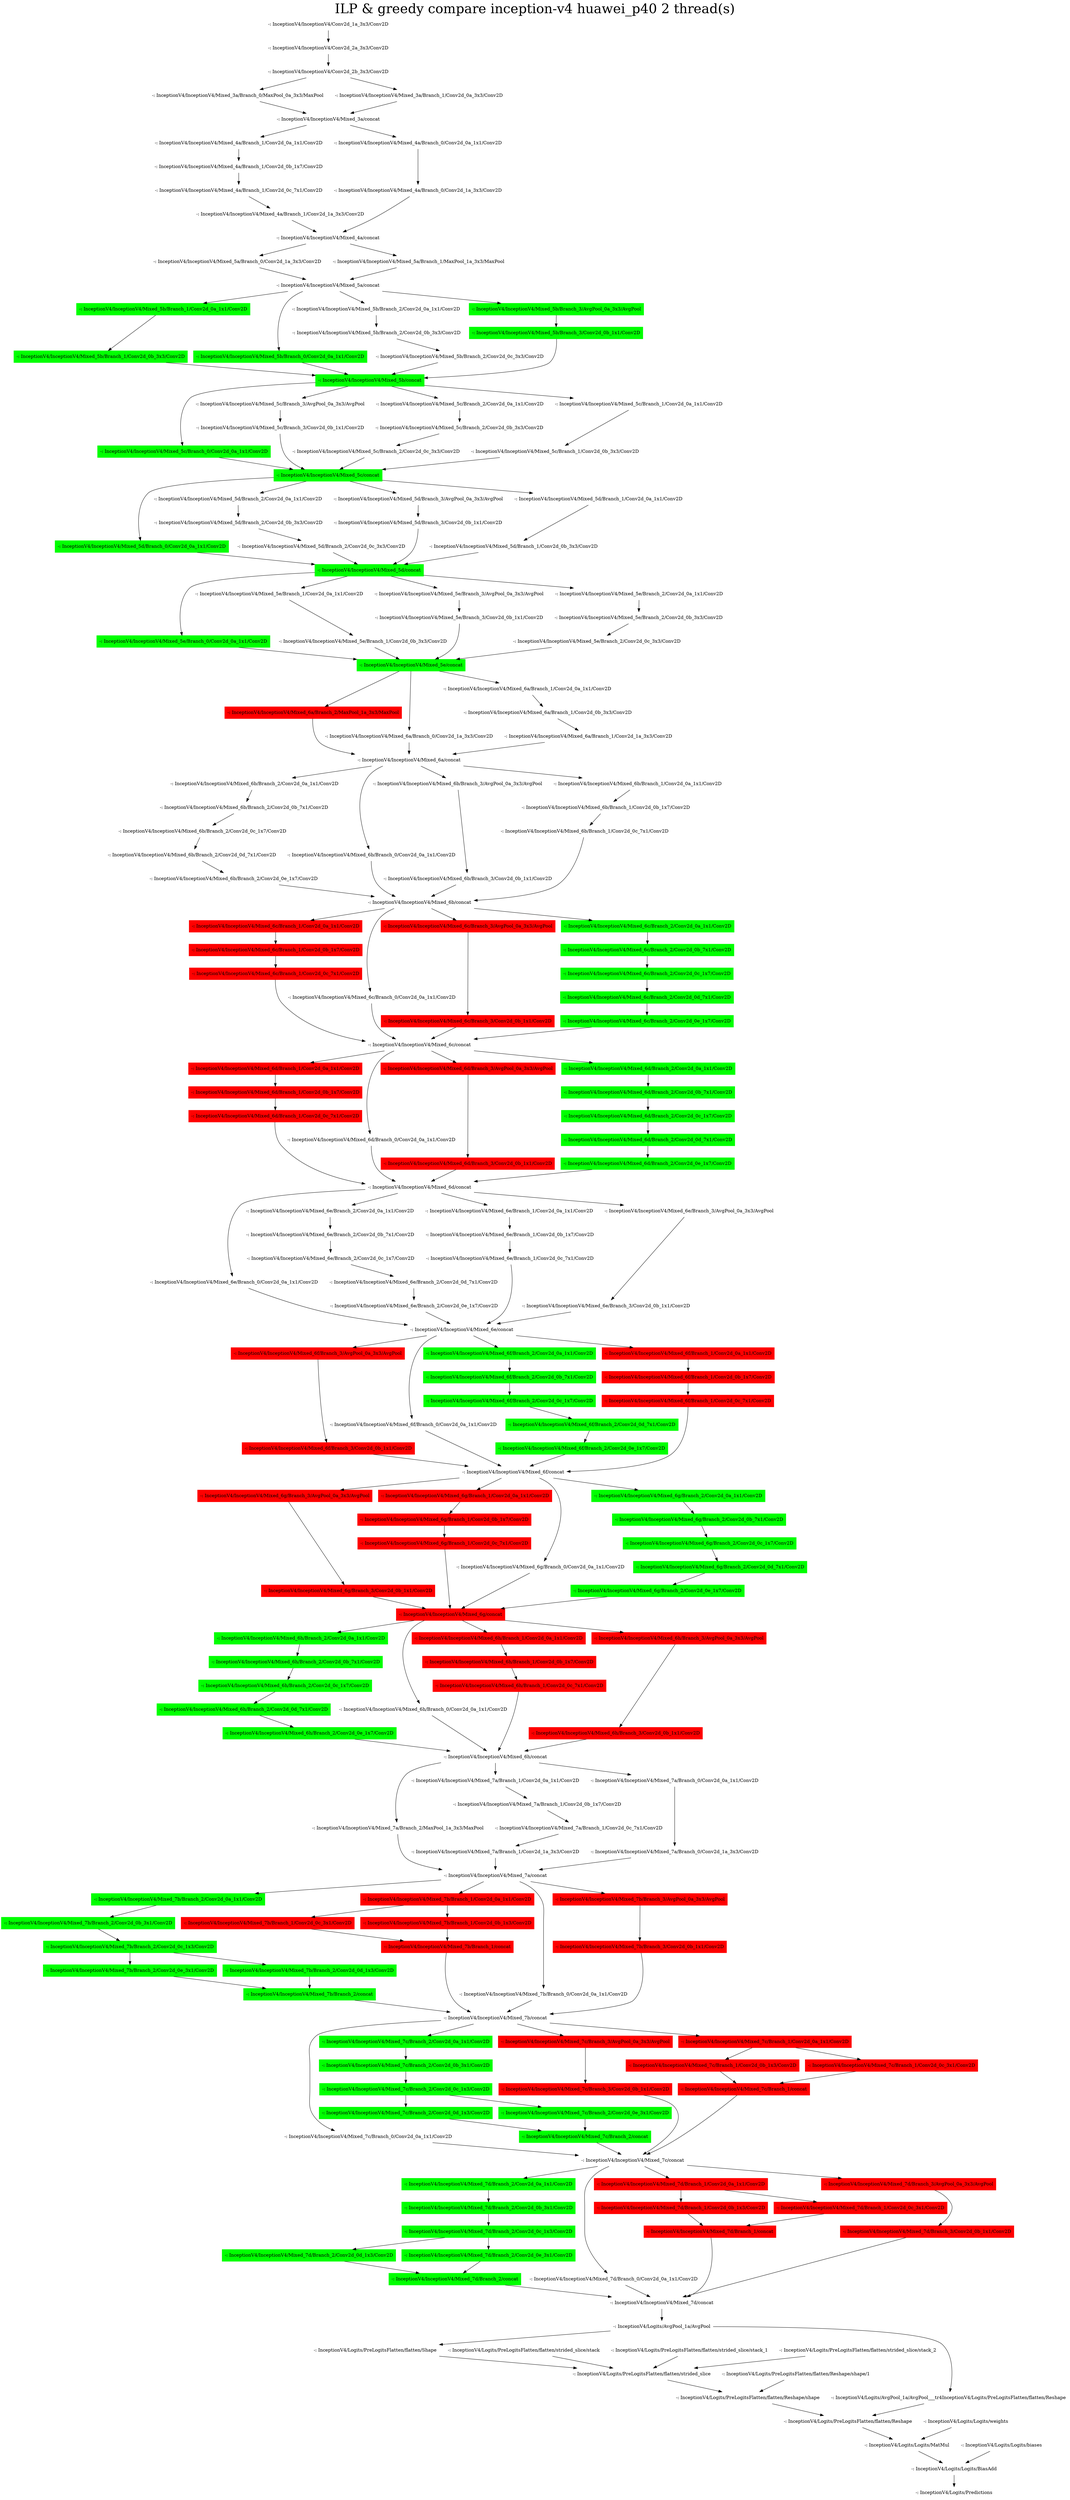 digraph G {
label     = "ILP & greedy compare inception-v4 huawei_p40 2 thread(s)"
    labelloc  =  t // t: Place the graph's title on top.
    fontsize  = 40 // Make title stand out by giving a large font size
    fontcolor = black"-: InceptionV4/InceptionV4/Conv2d_1a_3x3/Conv2D"->"-: InceptionV4/InceptionV4/Conv2d_2a_3x3/Conv2D";
"-: InceptionV4/InceptionV4/Conv2d_1a_3x3/Conv2D" [shape=box,style=filled,color=white];
"-: InceptionV4/InceptionV4/Conv2d_2a_3x3/Conv2D"->"-: InceptionV4/InceptionV4/Conv2d_2b_3x3/Conv2D";
"-: InceptionV4/InceptionV4/Conv2d_2a_3x3/Conv2D" [shape=box,style=filled,color=white];
"-: InceptionV4/InceptionV4/Conv2d_2b_3x3/Conv2D"->"-: InceptionV4/InceptionV4/Mixed_3a/Branch_0/MaxPool_0a_3x3/MaxPool";
"-: InceptionV4/InceptionV4/Conv2d_2b_3x3/Conv2D"->"-: InceptionV4/InceptionV4/Mixed_3a/Branch_1/Conv2d_0a_3x3/Conv2D";
"-: InceptionV4/InceptionV4/Conv2d_2b_3x3/Conv2D" [shape=box,style=filled,color=white];
"-: InceptionV4/InceptionV4/Mixed_3a/Branch_0/MaxPool_0a_3x3/MaxPool"->"-: InceptionV4/InceptionV4/Mixed_3a/concat";
"-: InceptionV4/InceptionV4/Mixed_3a/Branch_0/MaxPool_0a_3x3/MaxPool" [shape=box,style=filled,color=white];
"-: InceptionV4/InceptionV4/Mixed_3a/Branch_1/Conv2d_0a_3x3/Conv2D"->"-: InceptionV4/InceptionV4/Mixed_3a/concat";
"-: InceptionV4/InceptionV4/Mixed_3a/Branch_1/Conv2d_0a_3x3/Conv2D" [shape=box,style=filled,color=white];
"-: InceptionV4/InceptionV4/Mixed_3a/concat"->"-: InceptionV4/InceptionV4/Mixed_4a/Branch_1/Conv2d_0a_1x1/Conv2D";
"-: InceptionV4/InceptionV4/Mixed_3a/concat"->"-: InceptionV4/InceptionV4/Mixed_4a/Branch_0/Conv2d_0a_1x1/Conv2D";
"-: InceptionV4/InceptionV4/Mixed_3a/concat" [shape=box,style=filled,color=white];
"-: InceptionV4/InceptionV4/Mixed_4a/Branch_0/Conv2d_0a_1x1/Conv2D"->"-: InceptionV4/InceptionV4/Mixed_4a/Branch_0/Conv2d_1a_3x3/Conv2D";
"-: InceptionV4/InceptionV4/Mixed_4a/Branch_0/Conv2d_0a_1x1/Conv2D" [shape=box,style=filled,color=white];
"-: InceptionV4/InceptionV4/Mixed_4a/Branch_0/Conv2d_1a_3x3/Conv2D"->"-: InceptionV4/InceptionV4/Mixed_4a/concat";
"-: InceptionV4/InceptionV4/Mixed_4a/Branch_0/Conv2d_1a_3x3/Conv2D" [shape=box,style=filled,color=white];
"-: InceptionV4/InceptionV4/Mixed_4a/Branch_1/Conv2d_0a_1x1/Conv2D"->"-: InceptionV4/InceptionV4/Mixed_4a/Branch_1/Conv2d_0b_1x7/Conv2D";
"-: InceptionV4/InceptionV4/Mixed_4a/Branch_1/Conv2d_0a_1x1/Conv2D" [shape=box,style=filled,color=white];
"-: InceptionV4/InceptionV4/Mixed_4a/Branch_1/Conv2d_0b_1x7/Conv2D"->"-: InceptionV4/InceptionV4/Mixed_4a/Branch_1/Conv2d_0c_7x1/Conv2D";
"-: InceptionV4/InceptionV4/Mixed_4a/Branch_1/Conv2d_0b_1x7/Conv2D" [shape=box,style=filled,color=white];
"-: InceptionV4/InceptionV4/Mixed_4a/Branch_1/Conv2d_0c_7x1/Conv2D"->"-: InceptionV4/InceptionV4/Mixed_4a/Branch_1/Conv2d_1a_3x3/Conv2D";
"-: InceptionV4/InceptionV4/Mixed_4a/Branch_1/Conv2d_0c_7x1/Conv2D" [shape=box,style=filled,color=white];
"-: InceptionV4/InceptionV4/Mixed_4a/Branch_1/Conv2d_1a_3x3/Conv2D"->"-: InceptionV4/InceptionV4/Mixed_4a/concat";
"-: InceptionV4/InceptionV4/Mixed_4a/Branch_1/Conv2d_1a_3x3/Conv2D" [shape=box,style=filled,color=white];
"-: InceptionV4/InceptionV4/Mixed_4a/concat"->"-: InceptionV4/InceptionV4/Mixed_5a/Branch_0/Conv2d_1a_3x3/Conv2D";
"-: InceptionV4/InceptionV4/Mixed_4a/concat"->"-: InceptionV4/InceptionV4/Mixed_5a/Branch_1/MaxPool_1a_3x3/MaxPool";
"-: InceptionV4/InceptionV4/Mixed_4a/concat" [shape=box,style=filled,color=white];
"-: InceptionV4/InceptionV4/Mixed_5a/Branch_0/Conv2d_1a_3x3/Conv2D"->"-: InceptionV4/InceptionV4/Mixed_5a/concat";
"-: InceptionV4/InceptionV4/Mixed_5a/Branch_0/Conv2d_1a_3x3/Conv2D" [shape=box,style=filled,color=white];
"-: InceptionV4/InceptionV4/Mixed_5a/Branch_1/MaxPool_1a_3x3/MaxPool"->"-: InceptionV4/InceptionV4/Mixed_5a/concat";
"-: InceptionV4/InceptionV4/Mixed_5a/Branch_1/MaxPool_1a_3x3/MaxPool" [shape=box,style=filled,color=white];
"-: InceptionV4/InceptionV4/Mixed_5a/concat"->"-: InceptionV4/InceptionV4/Mixed_5b/Branch_1/Conv2d_0a_1x1/Conv2D";
"-: InceptionV4/InceptionV4/Mixed_5a/concat"->"-: InceptionV4/InceptionV4/Mixed_5b/Branch_0/Conv2d_0a_1x1/Conv2D";
"-: InceptionV4/InceptionV4/Mixed_5a/concat"->"-: InceptionV4/InceptionV4/Mixed_5b/Branch_2/Conv2d_0a_1x1/Conv2D";
"-: InceptionV4/InceptionV4/Mixed_5a/concat"->"-: InceptionV4/InceptionV4/Mixed_5b/Branch_3/AvgPool_0a_3x3/AvgPool";
"-: InceptionV4/InceptionV4/Mixed_5a/concat" [shape=box,style=filled,color=white];
"-: InceptionV4/InceptionV4/Mixed_5b/Branch_0/Conv2d_0a_1x1/Conv2D"->"-: InceptionV4/InceptionV4/Mixed_5b/concat";
"-: InceptionV4/InceptionV4/Mixed_5b/Branch_0/Conv2d_0a_1x1/Conv2D" [shape=box,style=filled,color=green];
"-: InceptionV4/InceptionV4/Mixed_5b/Branch_1/Conv2d_0a_1x1/Conv2D"->"-: InceptionV4/InceptionV4/Mixed_5b/Branch_1/Conv2d_0b_3x3/Conv2D";
"-: InceptionV4/InceptionV4/Mixed_5b/Branch_1/Conv2d_0a_1x1/Conv2D" [shape=box,style=filled,color=green];
"-: InceptionV4/InceptionV4/Mixed_5b/Branch_1/Conv2d_0b_3x3/Conv2D"->"-: InceptionV4/InceptionV4/Mixed_5b/concat";
"-: InceptionV4/InceptionV4/Mixed_5b/Branch_1/Conv2d_0b_3x3/Conv2D" [shape=box,style=filled,color=green];
"-: InceptionV4/InceptionV4/Mixed_5b/Branch_2/Conv2d_0a_1x1/Conv2D"->"-: InceptionV4/InceptionV4/Mixed_5b/Branch_2/Conv2d_0b_3x3/Conv2D";
"-: InceptionV4/InceptionV4/Mixed_5b/Branch_2/Conv2d_0a_1x1/Conv2D" [shape=box,style=filled,color=white];
"-: InceptionV4/InceptionV4/Mixed_5b/Branch_2/Conv2d_0b_3x3/Conv2D"->"-: InceptionV4/InceptionV4/Mixed_5b/Branch_2/Conv2d_0c_3x3/Conv2D";
"-: InceptionV4/InceptionV4/Mixed_5b/Branch_2/Conv2d_0b_3x3/Conv2D" [shape=box,style=filled,color=white];
"-: InceptionV4/InceptionV4/Mixed_5b/Branch_2/Conv2d_0c_3x3/Conv2D"->"-: InceptionV4/InceptionV4/Mixed_5b/concat";
"-: InceptionV4/InceptionV4/Mixed_5b/Branch_2/Conv2d_0c_3x3/Conv2D" [shape=box,style=filled,color=white];
"-: InceptionV4/InceptionV4/Mixed_5b/Branch_3/AvgPool_0a_3x3/AvgPool"->"-: InceptionV4/InceptionV4/Mixed_5b/Branch_3/Conv2d_0b_1x1/Conv2D";
"-: InceptionV4/InceptionV4/Mixed_5b/Branch_3/AvgPool_0a_3x3/AvgPool" [shape=box,style=filled,color=green];
"-: InceptionV4/InceptionV4/Mixed_5b/Branch_3/Conv2d_0b_1x1/Conv2D"->"-: InceptionV4/InceptionV4/Mixed_5b/concat";
"-: InceptionV4/InceptionV4/Mixed_5b/Branch_3/Conv2d_0b_1x1/Conv2D" [shape=box,style=filled,color=green];
"-: InceptionV4/InceptionV4/Mixed_5b/concat"->"-: InceptionV4/InceptionV4/Mixed_5c/Branch_0/Conv2d_0a_1x1/Conv2D";
"-: InceptionV4/InceptionV4/Mixed_5b/concat"->"-: InceptionV4/InceptionV4/Mixed_5c/Branch_3/AvgPool_0a_3x3/AvgPool";
"-: InceptionV4/InceptionV4/Mixed_5b/concat"->"-: InceptionV4/InceptionV4/Mixed_5c/Branch_2/Conv2d_0a_1x1/Conv2D";
"-: InceptionV4/InceptionV4/Mixed_5b/concat"->"-: InceptionV4/InceptionV4/Mixed_5c/Branch_1/Conv2d_0a_1x1/Conv2D";
"-: InceptionV4/InceptionV4/Mixed_5b/concat" [shape=box,style=filled,color=green];
"-: InceptionV4/InceptionV4/Mixed_5c/Branch_0/Conv2d_0a_1x1/Conv2D"->"-: InceptionV4/InceptionV4/Mixed_5c/concat";
"-: InceptionV4/InceptionV4/Mixed_5c/Branch_0/Conv2d_0a_1x1/Conv2D" [shape=box,style=filled,color=green];
"-: InceptionV4/InceptionV4/Mixed_5c/Branch_1/Conv2d_0a_1x1/Conv2D"->"-: InceptionV4/InceptionV4/Mixed_5c/Branch_1/Conv2d_0b_3x3/Conv2D";
"-: InceptionV4/InceptionV4/Mixed_5c/Branch_1/Conv2d_0a_1x1/Conv2D" [shape=box,style=filled,color=white];
"-: InceptionV4/InceptionV4/Mixed_5c/Branch_1/Conv2d_0b_3x3/Conv2D"->"-: InceptionV4/InceptionV4/Mixed_5c/concat";
"-: InceptionV4/InceptionV4/Mixed_5c/Branch_1/Conv2d_0b_3x3/Conv2D" [shape=box,style=filled,color=white];
"-: InceptionV4/InceptionV4/Mixed_5c/Branch_2/Conv2d_0a_1x1/Conv2D"->"-: InceptionV4/InceptionV4/Mixed_5c/Branch_2/Conv2d_0b_3x3/Conv2D";
"-: InceptionV4/InceptionV4/Mixed_5c/Branch_2/Conv2d_0a_1x1/Conv2D" [shape=box,style=filled,color=white];
"-: InceptionV4/InceptionV4/Mixed_5c/Branch_2/Conv2d_0b_3x3/Conv2D"->"-: InceptionV4/InceptionV4/Mixed_5c/Branch_2/Conv2d_0c_3x3/Conv2D";
"-: InceptionV4/InceptionV4/Mixed_5c/Branch_2/Conv2d_0b_3x3/Conv2D" [shape=box,style=filled,color=white];
"-: InceptionV4/InceptionV4/Mixed_5c/Branch_2/Conv2d_0c_3x3/Conv2D"->"-: InceptionV4/InceptionV4/Mixed_5c/concat";
"-: InceptionV4/InceptionV4/Mixed_5c/Branch_2/Conv2d_0c_3x3/Conv2D" [shape=box,style=filled,color=white];
"-: InceptionV4/InceptionV4/Mixed_5c/Branch_3/AvgPool_0a_3x3/AvgPool"->"-: InceptionV4/InceptionV4/Mixed_5c/Branch_3/Conv2d_0b_1x1/Conv2D";
"-: InceptionV4/InceptionV4/Mixed_5c/Branch_3/AvgPool_0a_3x3/AvgPool" [shape=box,style=filled,color=white];
"-: InceptionV4/InceptionV4/Mixed_5c/Branch_3/Conv2d_0b_1x1/Conv2D"->"-: InceptionV4/InceptionV4/Mixed_5c/concat";
"-: InceptionV4/InceptionV4/Mixed_5c/Branch_3/Conv2d_0b_1x1/Conv2D" [shape=box,style=filled,color=white];
"-: InceptionV4/InceptionV4/Mixed_5c/concat"->"-: InceptionV4/InceptionV4/Mixed_5d/Branch_0/Conv2d_0a_1x1/Conv2D";
"-: InceptionV4/InceptionV4/Mixed_5c/concat"->"-: InceptionV4/InceptionV4/Mixed_5d/Branch_2/Conv2d_0a_1x1/Conv2D";
"-: InceptionV4/InceptionV4/Mixed_5c/concat"->"-: InceptionV4/InceptionV4/Mixed_5d/Branch_3/AvgPool_0a_3x3/AvgPool";
"-: InceptionV4/InceptionV4/Mixed_5c/concat"->"-: InceptionV4/InceptionV4/Mixed_5d/Branch_1/Conv2d_0a_1x1/Conv2D";
"-: InceptionV4/InceptionV4/Mixed_5c/concat" [shape=box,style=filled,color=green];
"-: InceptionV4/InceptionV4/Mixed_5d/Branch_0/Conv2d_0a_1x1/Conv2D"->"-: InceptionV4/InceptionV4/Mixed_5d/concat";
"-: InceptionV4/InceptionV4/Mixed_5d/Branch_0/Conv2d_0a_1x1/Conv2D" [shape=box,style=filled,color=green];
"-: InceptionV4/InceptionV4/Mixed_5d/Branch_1/Conv2d_0a_1x1/Conv2D"->"-: InceptionV4/InceptionV4/Mixed_5d/Branch_1/Conv2d_0b_3x3/Conv2D";
"-: InceptionV4/InceptionV4/Mixed_5d/Branch_1/Conv2d_0a_1x1/Conv2D" [shape=box,style=filled,color=white];
"-: InceptionV4/InceptionV4/Mixed_5d/Branch_1/Conv2d_0b_3x3/Conv2D"->"-: InceptionV4/InceptionV4/Mixed_5d/concat";
"-: InceptionV4/InceptionV4/Mixed_5d/Branch_1/Conv2d_0b_3x3/Conv2D" [shape=box,style=filled,color=white];
"-: InceptionV4/InceptionV4/Mixed_5d/Branch_2/Conv2d_0a_1x1/Conv2D"->"-: InceptionV4/InceptionV4/Mixed_5d/Branch_2/Conv2d_0b_3x3/Conv2D";
"-: InceptionV4/InceptionV4/Mixed_5d/Branch_2/Conv2d_0a_1x1/Conv2D" [shape=box,style=filled,color=white];
"-: InceptionV4/InceptionV4/Mixed_5d/Branch_2/Conv2d_0b_3x3/Conv2D"->"-: InceptionV4/InceptionV4/Mixed_5d/Branch_2/Conv2d_0c_3x3/Conv2D";
"-: InceptionV4/InceptionV4/Mixed_5d/Branch_2/Conv2d_0b_3x3/Conv2D" [shape=box,style=filled,color=white];
"-: InceptionV4/InceptionV4/Mixed_5d/Branch_2/Conv2d_0c_3x3/Conv2D"->"-: InceptionV4/InceptionV4/Mixed_5d/concat";
"-: InceptionV4/InceptionV4/Mixed_5d/Branch_2/Conv2d_0c_3x3/Conv2D" [shape=box,style=filled,color=white];
"-: InceptionV4/InceptionV4/Mixed_5d/Branch_3/AvgPool_0a_3x3/AvgPool"->"-: InceptionV4/InceptionV4/Mixed_5d/Branch_3/Conv2d_0b_1x1/Conv2D";
"-: InceptionV4/InceptionV4/Mixed_5d/Branch_3/AvgPool_0a_3x3/AvgPool" [shape=box,style=filled,color=white];
"-: InceptionV4/InceptionV4/Mixed_5d/Branch_3/Conv2d_0b_1x1/Conv2D"->"-: InceptionV4/InceptionV4/Mixed_5d/concat";
"-: InceptionV4/InceptionV4/Mixed_5d/Branch_3/Conv2d_0b_1x1/Conv2D" [shape=box,style=filled,color=white];
"-: InceptionV4/InceptionV4/Mixed_5d/concat"->"-: InceptionV4/InceptionV4/Mixed_5e/Branch_0/Conv2d_0a_1x1/Conv2D";
"-: InceptionV4/InceptionV4/Mixed_5d/concat"->"-: InceptionV4/InceptionV4/Mixed_5e/Branch_1/Conv2d_0a_1x1/Conv2D";
"-: InceptionV4/InceptionV4/Mixed_5d/concat"->"-: InceptionV4/InceptionV4/Mixed_5e/Branch_3/AvgPool_0a_3x3/AvgPool";
"-: InceptionV4/InceptionV4/Mixed_5d/concat"->"-: InceptionV4/InceptionV4/Mixed_5e/Branch_2/Conv2d_0a_1x1/Conv2D";
"-: InceptionV4/InceptionV4/Mixed_5d/concat" [shape=box,style=filled,color=green];
"-: InceptionV4/InceptionV4/Mixed_5e/Branch_0/Conv2d_0a_1x1/Conv2D"->"-: InceptionV4/InceptionV4/Mixed_5e/concat";
"-: InceptionV4/InceptionV4/Mixed_5e/Branch_0/Conv2d_0a_1x1/Conv2D" [shape=box,style=filled,color=green];
"-: InceptionV4/InceptionV4/Mixed_5e/Branch_1/Conv2d_0a_1x1/Conv2D"->"-: InceptionV4/InceptionV4/Mixed_5e/Branch_1/Conv2d_0b_3x3/Conv2D";
"-: InceptionV4/InceptionV4/Mixed_5e/Branch_1/Conv2d_0a_1x1/Conv2D" [shape=box,style=filled,color=white];
"-: InceptionV4/InceptionV4/Mixed_5e/Branch_1/Conv2d_0b_3x3/Conv2D"->"-: InceptionV4/InceptionV4/Mixed_5e/concat";
"-: InceptionV4/InceptionV4/Mixed_5e/Branch_1/Conv2d_0b_3x3/Conv2D" [shape=box,style=filled,color=white];
"-: InceptionV4/InceptionV4/Mixed_5e/Branch_2/Conv2d_0a_1x1/Conv2D"->"-: InceptionV4/InceptionV4/Mixed_5e/Branch_2/Conv2d_0b_3x3/Conv2D";
"-: InceptionV4/InceptionV4/Mixed_5e/Branch_2/Conv2d_0a_1x1/Conv2D" [shape=box,style=filled,color=white];
"-: InceptionV4/InceptionV4/Mixed_5e/Branch_2/Conv2d_0b_3x3/Conv2D"->"-: InceptionV4/InceptionV4/Mixed_5e/Branch_2/Conv2d_0c_3x3/Conv2D";
"-: InceptionV4/InceptionV4/Mixed_5e/Branch_2/Conv2d_0b_3x3/Conv2D" [shape=box,style=filled,color=white];
"-: InceptionV4/InceptionV4/Mixed_5e/Branch_2/Conv2d_0c_3x3/Conv2D"->"-: InceptionV4/InceptionV4/Mixed_5e/concat";
"-: InceptionV4/InceptionV4/Mixed_5e/Branch_2/Conv2d_0c_3x3/Conv2D" [shape=box,style=filled,color=white];
"-: InceptionV4/InceptionV4/Mixed_5e/Branch_3/AvgPool_0a_3x3/AvgPool"->"-: InceptionV4/InceptionV4/Mixed_5e/Branch_3/Conv2d_0b_1x1/Conv2D";
"-: InceptionV4/InceptionV4/Mixed_5e/Branch_3/AvgPool_0a_3x3/AvgPool" [shape=box,style=filled,color=white];
"-: InceptionV4/InceptionV4/Mixed_5e/Branch_3/Conv2d_0b_1x1/Conv2D"->"-: InceptionV4/InceptionV4/Mixed_5e/concat";
"-: InceptionV4/InceptionV4/Mixed_5e/Branch_3/Conv2d_0b_1x1/Conv2D" [shape=box,style=filled,color=white];
"-: InceptionV4/InceptionV4/Mixed_5e/concat"->"-: InceptionV4/InceptionV4/Mixed_6a/Branch_2/MaxPool_1a_3x3/MaxPool";
"-: InceptionV4/InceptionV4/Mixed_5e/concat"->"-: InceptionV4/InceptionV4/Mixed_6a/Branch_0/Conv2d_1a_3x3/Conv2D";
"-: InceptionV4/InceptionV4/Mixed_5e/concat"->"-: InceptionV4/InceptionV4/Mixed_6a/Branch_1/Conv2d_0a_1x1/Conv2D";
"-: InceptionV4/InceptionV4/Mixed_5e/concat" [shape=box,style=filled,color=green];
"-: InceptionV4/InceptionV4/Mixed_6a/Branch_0/Conv2d_1a_3x3/Conv2D"->"-: InceptionV4/InceptionV4/Mixed_6a/concat";
"-: InceptionV4/InceptionV4/Mixed_6a/Branch_0/Conv2d_1a_3x3/Conv2D" [shape=box,style=filled,color=white];
"-: InceptionV4/InceptionV4/Mixed_6a/Branch_1/Conv2d_0a_1x1/Conv2D"->"-: InceptionV4/InceptionV4/Mixed_6a/Branch_1/Conv2d_0b_3x3/Conv2D";
"-: InceptionV4/InceptionV4/Mixed_6a/Branch_1/Conv2d_0a_1x1/Conv2D" [shape=box,style=filled,color=white];
"-: InceptionV4/InceptionV4/Mixed_6a/Branch_1/Conv2d_0b_3x3/Conv2D"->"-: InceptionV4/InceptionV4/Mixed_6a/Branch_1/Conv2d_1a_3x3/Conv2D";
"-: InceptionV4/InceptionV4/Mixed_6a/Branch_1/Conv2d_0b_3x3/Conv2D" [shape=box,style=filled,color=white];
"-: InceptionV4/InceptionV4/Mixed_6a/Branch_1/Conv2d_1a_3x3/Conv2D"->"-: InceptionV4/InceptionV4/Mixed_6a/concat";
"-: InceptionV4/InceptionV4/Mixed_6a/Branch_1/Conv2d_1a_3x3/Conv2D" [shape=box,style=filled,color=white];
"-: InceptionV4/InceptionV4/Mixed_6a/Branch_2/MaxPool_1a_3x3/MaxPool"->"-: InceptionV4/InceptionV4/Mixed_6a/concat";
"-: InceptionV4/InceptionV4/Mixed_6a/Branch_2/MaxPool_1a_3x3/MaxPool" [shape=box,style=filled,color=red];
"-: InceptionV4/InceptionV4/Mixed_6a/concat"->"-: InceptionV4/InceptionV4/Mixed_6b/Branch_2/Conv2d_0a_1x1/Conv2D";
"-: InceptionV4/InceptionV4/Mixed_6a/concat"->"-: InceptionV4/InceptionV4/Mixed_6b/Branch_0/Conv2d_0a_1x1/Conv2D";
"-: InceptionV4/InceptionV4/Mixed_6a/concat"->"-: InceptionV4/InceptionV4/Mixed_6b/Branch_3/AvgPool_0a_3x3/AvgPool";
"-: InceptionV4/InceptionV4/Mixed_6a/concat"->"-: InceptionV4/InceptionV4/Mixed_6b/Branch_1/Conv2d_0a_1x1/Conv2D";
"-: InceptionV4/InceptionV4/Mixed_6a/concat" [shape=box,style=filled,color=white];
"-: InceptionV4/InceptionV4/Mixed_6b/Branch_0/Conv2d_0a_1x1/Conv2D"->"-: InceptionV4/InceptionV4/Mixed_6b/concat";
"-: InceptionV4/InceptionV4/Mixed_6b/Branch_0/Conv2d_0a_1x1/Conv2D" [shape=box,style=filled,color=white];
"-: InceptionV4/InceptionV4/Mixed_6b/Branch_1/Conv2d_0a_1x1/Conv2D"->"-: InceptionV4/InceptionV4/Mixed_6b/Branch_1/Conv2d_0b_1x7/Conv2D";
"-: InceptionV4/InceptionV4/Mixed_6b/Branch_1/Conv2d_0a_1x1/Conv2D" [shape=box,style=filled,color=white];
"-: InceptionV4/InceptionV4/Mixed_6b/Branch_1/Conv2d_0b_1x7/Conv2D"->"-: InceptionV4/InceptionV4/Mixed_6b/Branch_1/Conv2d_0c_7x1/Conv2D";
"-: InceptionV4/InceptionV4/Mixed_6b/Branch_1/Conv2d_0b_1x7/Conv2D" [shape=box,style=filled,color=white];
"-: InceptionV4/InceptionV4/Mixed_6b/Branch_1/Conv2d_0c_7x1/Conv2D"->"-: InceptionV4/InceptionV4/Mixed_6b/concat";
"-: InceptionV4/InceptionV4/Mixed_6b/Branch_1/Conv2d_0c_7x1/Conv2D" [shape=box,style=filled,color=white];
"-: InceptionV4/InceptionV4/Mixed_6b/Branch_2/Conv2d_0a_1x1/Conv2D"->"-: InceptionV4/InceptionV4/Mixed_6b/Branch_2/Conv2d_0b_7x1/Conv2D";
"-: InceptionV4/InceptionV4/Mixed_6b/Branch_2/Conv2d_0a_1x1/Conv2D" [shape=box,style=filled,color=white];
"-: InceptionV4/InceptionV4/Mixed_6b/Branch_2/Conv2d_0b_7x1/Conv2D"->"-: InceptionV4/InceptionV4/Mixed_6b/Branch_2/Conv2d_0c_1x7/Conv2D";
"-: InceptionV4/InceptionV4/Mixed_6b/Branch_2/Conv2d_0b_7x1/Conv2D" [shape=box,style=filled,color=white];
"-: InceptionV4/InceptionV4/Mixed_6b/Branch_2/Conv2d_0c_1x7/Conv2D"->"-: InceptionV4/InceptionV4/Mixed_6b/Branch_2/Conv2d_0d_7x1/Conv2D";
"-: InceptionV4/InceptionV4/Mixed_6b/Branch_2/Conv2d_0c_1x7/Conv2D" [shape=box,style=filled,color=white];
"-: InceptionV4/InceptionV4/Mixed_6b/Branch_2/Conv2d_0d_7x1/Conv2D"->"-: InceptionV4/InceptionV4/Mixed_6b/Branch_2/Conv2d_0e_1x7/Conv2D";
"-: InceptionV4/InceptionV4/Mixed_6b/Branch_2/Conv2d_0d_7x1/Conv2D" [shape=box,style=filled,color=white];
"-: InceptionV4/InceptionV4/Mixed_6b/Branch_2/Conv2d_0e_1x7/Conv2D"->"-: InceptionV4/InceptionV4/Mixed_6b/concat";
"-: InceptionV4/InceptionV4/Mixed_6b/Branch_2/Conv2d_0e_1x7/Conv2D" [shape=box,style=filled,color=white];
"-: InceptionV4/InceptionV4/Mixed_6b/Branch_3/AvgPool_0a_3x3/AvgPool"->"-: InceptionV4/InceptionV4/Mixed_6b/Branch_3/Conv2d_0b_1x1/Conv2D";
"-: InceptionV4/InceptionV4/Mixed_6b/Branch_3/AvgPool_0a_3x3/AvgPool" [shape=box,style=filled,color=white];
"-: InceptionV4/InceptionV4/Mixed_6b/Branch_3/Conv2d_0b_1x1/Conv2D"->"-: InceptionV4/InceptionV4/Mixed_6b/concat";
"-: InceptionV4/InceptionV4/Mixed_6b/Branch_3/Conv2d_0b_1x1/Conv2D" [shape=box,style=filled,color=white];
"-: InceptionV4/InceptionV4/Mixed_6b/concat"->"-: InceptionV4/InceptionV4/Mixed_6c/Branch_1/Conv2d_0a_1x1/Conv2D";
"-: InceptionV4/InceptionV4/Mixed_6b/concat"->"-: InceptionV4/InceptionV4/Mixed_6c/Branch_0/Conv2d_0a_1x1/Conv2D";
"-: InceptionV4/InceptionV4/Mixed_6b/concat"->"-: InceptionV4/InceptionV4/Mixed_6c/Branch_3/AvgPool_0a_3x3/AvgPool";
"-: InceptionV4/InceptionV4/Mixed_6b/concat"->"-: InceptionV4/InceptionV4/Mixed_6c/Branch_2/Conv2d_0a_1x1/Conv2D";
"-: InceptionV4/InceptionV4/Mixed_6b/concat" [shape=box,style=filled,color=white];
"-: InceptionV4/InceptionV4/Mixed_6c/Branch_0/Conv2d_0a_1x1/Conv2D"->"-: InceptionV4/InceptionV4/Mixed_6c/concat";
"-: InceptionV4/InceptionV4/Mixed_6c/Branch_0/Conv2d_0a_1x1/Conv2D" [shape=box,style=filled,color=white];
"-: InceptionV4/InceptionV4/Mixed_6c/Branch_1/Conv2d_0a_1x1/Conv2D"->"-: InceptionV4/InceptionV4/Mixed_6c/Branch_1/Conv2d_0b_1x7/Conv2D";
"-: InceptionV4/InceptionV4/Mixed_6c/Branch_1/Conv2d_0a_1x1/Conv2D" [shape=box,style=filled,color=red];
"-: InceptionV4/InceptionV4/Mixed_6c/Branch_1/Conv2d_0b_1x7/Conv2D"->"-: InceptionV4/InceptionV4/Mixed_6c/Branch_1/Conv2d_0c_7x1/Conv2D";
"-: InceptionV4/InceptionV4/Mixed_6c/Branch_1/Conv2d_0b_1x7/Conv2D" [shape=box,style=filled,color=red];
"-: InceptionV4/InceptionV4/Mixed_6c/Branch_1/Conv2d_0c_7x1/Conv2D"->"-: InceptionV4/InceptionV4/Mixed_6c/concat";
"-: InceptionV4/InceptionV4/Mixed_6c/Branch_1/Conv2d_0c_7x1/Conv2D" [shape=box,style=filled,color=red];
"-: InceptionV4/InceptionV4/Mixed_6c/Branch_2/Conv2d_0a_1x1/Conv2D"->"-: InceptionV4/InceptionV4/Mixed_6c/Branch_2/Conv2d_0b_7x1/Conv2D";
"-: InceptionV4/InceptionV4/Mixed_6c/Branch_2/Conv2d_0a_1x1/Conv2D" [shape=box,style=filled,color=green];
"-: InceptionV4/InceptionV4/Mixed_6c/Branch_2/Conv2d_0b_7x1/Conv2D"->"-: InceptionV4/InceptionV4/Mixed_6c/Branch_2/Conv2d_0c_1x7/Conv2D";
"-: InceptionV4/InceptionV4/Mixed_6c/Branch_2/Conv2d_0b_7x1/Conv2D" [shape=box,style=filled,color=green];
"-: InceptionV4/InceptionV4/Mixed_6c/Branch_2/Conv2d_0c_1x7/Conv2D"->"-: InceptionV4/InceptionV4/Mixed_6c/Branch_2/Conv2d_0d_7x1/Conv2D";
"-: InceptionV4/InceptionV4/Mixed_6c/Branch_2/Conv2d_0c_1x7/Conv2D" [shape=box,style=filled,color=green];
"-: InceptionV4/InceptionV4/Mixed_6c/Branch_2/Conv2d_0d_7x1/Conv2D"->"-: InceptionV4/InceptionV4/Mixed_6c/Branch_2/Conv2d_0e_1x7/Conv2D";
"-: InceptionV4/InceptionV4/Mixed_6c/Branch_2/Conv2d_0d_7x1/Conv2D" [shape=box,style=filled,color=green];
"-: InceptionV4/InceptionV4/Mixed_6c/Branch_2/Conv2d_0e_1x7/Conv2D"->"-: InceptionV4/InceptionV4/Mixed_6c/concat";
"-: InceptionV4/InceptionV4/Mixed_6c/Branch_2/Conv2d_0e_1x7/Conv2D" [shape=box,style=filled,color=green];
"-: InceptionV4/InceptionV4/Mixed_6c/Branch_3/AvgPool_0a_3x3/AvgPool"->"-: InceptionV4/InceptionV4/Mixed_6c/Branch_3/Conv2d_0b_1x1/Conv2D";
"-: InceptionV4/InceptionV4/Mixed_6c/Branch_3/AvgPool_0a_3x3/AvgPool" [shape=box,style=filled,color=red];
"-: InceptionV4/InceptionV4/Mixed_6c/Branch_3/Conv2d_0b_1x1/Conv2D"->"-: InceptionV4/InceptionV4/Mixed_6c/concat";
"-: InceptionV4/InceptionV4/Mixed_6c/Branch_3/Conv2d_0b_1x1/Conv2D" [shape=box,style=filled,color=red];
"-: InceptionV4/InceptionV4/Mixed_6c/concat"->"-: InceptionV4/InceptionV4/Mixed_6d/Branch_1/Conv2d_0a_1x1/Conv2D";
"-: InceptionV4/InceptionV4/Mixed_6c/concat"->"-: InceptionV4/InceptionV4/Mixed_6d/Branch_0/Conv2d_0a_1x1/Conv2D";
"-: InceptionV4/InceptionV4/Mixed_6c/concat"->"-: InceptionV4/InceptionV4/Mixed_6d/Branch_3/AvgPool_0a_3x3/AvgPool";
"-: InceptionV4/InceptionV4/Mixed_6c/concat"->"-: InceptionV4/InceptionV4/Mixed_6d/Branch_2/Conv2d_0a_1x1/Conv2D";
"-: InceptionV4/InceptionV4/Mixed_6c/concat" [shape=box,style=filled,color=white];
"-: InceptionV4/InceptionV4/Mixed_6d/Branch_0/Conv2d_0a_1x1/Conv2D"->"-: InceptionV4/InceptionV4/Mixed_6d/concat";
"-: InceptionV4/InceptionV4/Mixed_6d/Branch_0/Conv2d_0a_1x1/Conv2D" [shape=box,style=filled,color=white];
"-: InceptionV4/InceptionV4/Mixed_6d/Branch_1/Conv2d_0a_1x1/Conv2D"->"-: InceptionV4/InceptionV4/Mixed_6d/Branch_1/Conv2d_0b_1x7/Conv2D";
"-: InceptionV4/InceptionV4/Mixed_6d/Branch_1/Conv2d_0a_1x1/Conv2D" [shape=box,style=filled,color=red];
"-: InceptionV4/InceptionV4/Mixed_6d/Branch_1/Conv2d_0b_1x7/Conv2D"->"-: InceptionV4/InceptionV4/Mixed_6d/Branch_1/Conv2d_0c_7x1/Conv2D";
"-: InceptionV4/InceptionV4/Mixed_6d/Branch_1/Conv2d_0b_1x7/Conv2D" [shape=box,style=filled,color=red];
"-: InceptionV4/InceptionV4/Mixed_6d/Branch_1/Conv2d_0c_7x1/Conv2D"->"-: InceptionV4/InceptionV4/Mixed_6d/concat";
"-: InceptionV4/InceptionV4/Mixed_6d/Branch_1/Conv2d_0c_7x1/Conv2D" [shape=box,style=filled,color=red];
"-: InceptionV4/InceptionV4/Mixed_6d/Branch_2/Conv2d_0a_1x1/Conv2D"->"-: InceptionV4/InceptionV4/Mixed_6d/Branch_2/Conv2d_0b_7x1/Conv2D";
"-: InceptionV4/InceptionV4/Mixed_6d/Branch_2/Conv2d_0a_1x1/Conv2D" [shape=box,style=filled,color=green];
"-: InceptionV4/InceptionV4/Mixed_6d/Branch_2/Conv2d_0b_7x1/Conv2D"->"-: InceptionV4/InceptionV4/Mixed_6d/Branch_2/Conv2d_0c_1x7/Conv2D";
"-: InceptionV4/InceptionV4/Mixed_6d/Branch_2/Conv2d_0b_7x1/Conv2D" [shape=box,style=filled,color=green];
"-: InceptionV4/InceptionV4/Mixed_6d/Branch_2/Conv2d_0c_1x7/Conv2D"->"-: InceptionV4/InceptionV4/Mixed_6d/Branch_2/Conv2d_0d_7x1/Conv2D";
"-: InceptionV4/InceptionV4/Mixed_6d/Branch_2/Conv2d_0c_1x7/Conv2D" [shape=box,style=filled,color=green];
"-: InceptionV4/InceptionV4/Mixed_6d/Branch_2/Conv2d_0d_7x1/Conv2D"->"-: InceptionV4/InceptionV4/Mixed_6d/Branch_2/Conv2d_0e_1x7/Conv2D";
"-: InceptionV4/InceptionV4/Mixed_6d/Branch_2/Conv2d_0d_7x1/Conv2D" [shape=box,style=filled,color=green];
"-: InceptionV4/InceptionV4/Mixed_6d/Branch_2/Conv2d_0e_1x7/Conv2D"->"-: InceptionV4/InceptionV4/Mixed_6d/concat";
"-: InceptionV4/InceptionV4/Mixed_6d/Branch_2/Conv2d_0e_1x7/Conv2D" [shape=box,style=filled,color=green];
"-: InceptionV4/InceptionV4/Mixed_6d/Branch_3/AvgPool_0a_3x3/AvgPool"->"-: InceptionV4/InceptionV4/Mixed_6d/Branch_3/Conv2d_0b_1x1/Conv2D";
"-: InceptionV4/InceptionV4/Mixed_6d/Branch_3/AvgPool_0a_3x3/AvgPool" [shape=box,style=filled,color=red];
"-: InceptionV4/InceptionV4/Mixed_6d/Branch_3/Conv2d_0b_1x1/Conv2D"->"-: InceptionV4/InceptionV4/Mixed_6d/concat";
"-: InceptionV4/InceptionV4/Mixed_6d/Branch_3/Conv2d_0b_1x1/Conv2D" [shape=box,style=filled,color=red];
"-: InceptionV4/InceptionV4/Mixed_6d/concat"->"-: InceptionV4/InceptionV4/Mixed_6e/Branch_0/Conv2d_0a_1x1/Conv2D";
"-: InceptionV4/InceptionV4/Mixed_6d/concat"->"-: InceptionV4/InceptionV4/Mixed_6e/Branch_2/Conv2d_0a_1x1/Conv2D";
"-: InceptionV4/InceptionV4/Mixed_6d/concat"->"-: InceptionV4/InceptionV4/Mixed_6e/Branch_1/Conv2d_0a_1x1/Conv2D";
"-: InceptionV4/InceptionV4/Mixed_6d/concat"->"-: InceptionV4/InceptionV4/Mixed_6e/Branch_3/AvgPool_0a_3x3/AvgPool";
"-: InceptionV4/InceptionV4/Mixed_6d/concat" [shape=box,style=filled,color=white];
"-: InceptionV4/InceptionV4/Mixed_6e/Branch_0/Conv2d_0a_1x1/Conv2D"->"-: InceptionV4/InceptionV4/Mixed_6e/concat";
"-: InceptionV4/InceptionV4/Mixed_6e/Branch_0/Conv2d_0a_1x1/Conv2D" [shape=box,style=filled,color=white];
"-: InceptionV4/InceptionV4/Mixed_6e/Branch_1/Conv2d_0a_1x1/Conv2D"->"-: InceptionV4/InceptionV4/Mixed_6e/Branch_1/Conv2d_0b_1x7/Conv2D";
"-: InceptionV4/InceptionV4/Mixed_6e/Branch_1/Conv2d_0a_1x1/Conv2D" [shape=box,style=filled,color=white];
"-: InceptionV4/InceptionV4/Mixed_6e/Branch_1/Conv2d_0b_1x7/Conv2D"->"-: InceptionV4/InceptionV4/Mixed_6e/Branch_1/Conv2d_0c_7x1/Conv2D";
"-: InceptionV4/InceptionV4/Mixed_6e/Branch_1/Conv2d_0b_1x7/Conv2D" [shape=box,style=filled,color=white];
"-: InceptionV4/InceptionV4/Mixed_6e/Branch_1/Conv2d_0c_7x1/Conv2D"->"-: InceptionV4/InceptionV4/Mixed_6e/concat";
"-: InceptionV4/InceptionV4/Mixed_6e/Branch_1/Conv2d_0c_7x1/Conv2D" [shape=box,style=filled,color=white];
"-: InceptionV4/InceptionV4/Mixed_6e/Branch_2/Conv2d_0a_1x1/Conv2D"->"-: InceptionV4/InceptionV4/Mixed_6e/Branch_2/Conv2d_0b_7x1/Conv2D";
"-: InceptionV4/InceptionV4/Mixed_6e/Branch_2/Conv2d_0a_1x1/Conv2D" [shape=box,style=filled,color=white];
"-: InceptionV4/InceptionV4/Mixed_6e/Branch_2/Conv2d_0b_7x1/Conv2D"->"-: InceptionV4/InceptionV4/Mixed_6e/Branch_2/Conv2d_0c_1x7/Conv2D";
"-: InceptionV4/InceptionV4/Mixed_6e/Branch_2/Conv2d_0b_7x1/Conv2D" [shape=box,style=filled,color=white];
"-: InceptionV4/InceptionV4/Mixed_6e/Branch_2/Conv2d_0c_1x7/Conv2D"->"-: InceptionV4/InceptionV4/Mixed_6e/Branch_2/Conv2d_0d_7x1/Conv2D";
"-: InceptionV4/InceptionV4/Mixed_6e/Branch_2/Conv2d_0c_1x7/Conv2D" [shape=box,style=filled,color=white];
"-: InceptionV4/InceptionV4/Mixed_6e/Branch_2/Conv2d_0d_7x1/Conv2D"->"-: InceptionV4/InceptionV4/Mixed_6e/Branch_2/Conv2d_0e_1x7/Conv2D";
"-: InceptionV4/InceptionV4/Mixed_6e/Branch_2/Conv2d_0d_7x1/Conv2D" [shape=box,style=filled,color=white];
"-: InceptionV4/InceptionV4/Mixed_6e/Branch_2/Conv2d_0e_1x7/Conv2D"->"-: InceptionV4/InceptionV4/Mixed_6e/concat";
"-: InceptionV4/InceptionV4/Mixed_6e/Branch_2/Conv2d_0e_1x7/Conv2D" [shape=box,style=filled,color=white];
"-: InceptionV4/InceptionV4/Mixed_6e/Branch_3/AvgPool_0a_3x3/AvgPool"->"-: InceptionV4/InceptionV4/Mixed_6e/Branch_3/Conv2d_0b_1x1/Conv2D";
"-: InceptionV4/InceptionV4/Mixed_6e/Branch_3/AvgPool_0a_3x3/AvgPool" [shape=box,style=filled,color=white];
"-: InceptionV4/InceptionV4/Mixed_6e/Branch_3/Conv2d_0b_1x1/Conv2D"->"-: InceptionV4/InceptionV4/Mixed_6e/concat";
"-: InceptionV4/InceptionV4/Mixed_6e/Branch_3/Conv2d_0b_1x1/Conv2D" [shape=box,style=filled,color=white];
"-: InceptionV4/InceptionV4/Mixed_6e/concat"->"-: InceptionV4/InceptionV4/Mixed_6f/Branch_3/AvgPool_0a_3x3/AvgPool";
"-: InceptionV4/InceptionV4/Mixed_6e/concat"->"-: InceptionV4/InceptionV4/Mixed_6f/Branch_0/Conv2d_0a_1x1/Conv2D";
"-: InceptionV4/InceptionV4/Mixed_6e/concat"->"-: InceptionV4/InceptionV4/Mixed_6f/Branch_2/Conv2d_0a_1x1/Conv2D";
"-: InceptionV4/InceptionV4/Mixed_6e/concat"->"-: InceptionV4/InceptionV4/Mixed_6f/Branch_1/Conv2d_0a_1x1/Conv2D";
"-: InceptionV4/InceptionV4/Mixed_6e/concat" [shape=box,style=filled,color=white];
"-: InceptionV4/InceptionV4/Mixed_6f/Branch_0/Conv2d_0a_1x1/Conv2D"->"-: InceptionV4/InceptionV4/Mixed_6f/concat";
"-: InceptionV4/InceptionV4/Mixed_6f/Branch_0/Conv2d_0a_1x1/Conv2D" [shape=box,style=filled,color=white];
"-: InceptionV4/InceptionV4/Mixed_6f/Branch_1/Conv2d_0a_1x1/Conv2D"->"-: InceptionV4/InceptionV4/Mixed_6f/Branch_1/Conv2d_0b_1x7/Conv2D";
"-: InceptionV4/InceptionV4/Mixed_6f/Branch_1/Conv2d_0a_1x1/Conv2D" [shape=box,style=filled,color=red];
"-: InceptionV4/InceptionV4/Mixed_6f/Branch_1/Conv2d_0b_1x7/Conv2D"->"-: InceptionV4/InceptionV4/Mixed_6f/Branch_1/Conv2d_0c_7x1/Conv2D";
"-: InceptionV4/InceptionV4/Mixed_6f/Branch_1/Conv2d_0b_1x7/Conv2D" [shape=box,style=filled,color=red];
"-: InceptionV4/InceptionV4/Mixed_6f/Branch_1/Conv2d_0c_7x1/Conv2D"->"-: InceptionV4/InceptionV4/Mixed_6f/concat";
"-: InceptionV4/InceptionV4/Mixed_6f/Branch_1/Conv2d_0c_7x1/Conv2D" [shape=box,style=filled,color=red];
"-: InceptionV4/InceptionV4/Mixed_6f/Branch_2/Conv2d_0a_1x1/Conv2D"->"-: InceptionV4/InceptionV4/Mixed_6f/Branch_2/Conv2d_0b_7x1/Conv2D";
"-: InceptionV4/InceptionV4/Mixed_6f/Branch_2/Conv2d_0a_1x1/Conv2D" [shape=box,style=filled,color=green];
"-: InceptionV4/InceptionV4/Mixed_6f/Branch_2/Conv2d_0b_7x1/Conv2D"->"-: InceptionV4/InceptionV4/Mixed_6f/Branch_2/Conv2d_0c_1x7/Conv2D";
"-: InceptionV4/InceptionV4/Mixed_6f/Branch_2/Conv2d_0b_7x1/Conv2D" [shape=box,style=filled,color=green];
"-: InceptionV4/InceptionV4/Mixed_6f/Branch_2/Conv2d_0c_1x7/Conv2D"->"-: InceptionV4/InceptionV4/Mixed_6f/Branch_2/Conv2d_0d_7x1/Conv2D";
"-: InceptionV4/InceptionV4/Mixed_6f/Branch_2/Conv2d_0c_1x7/Conv2D" [shape=box,style=filled,color=green];
"-: InceptionV4/InceptionV4/Mixed_6f/Branch_2/Conv2d_0d_7x1/Conv2D"->"-: InceptionV4/InceptionV4/Mixed_6f/Branch_2/Conv2d_0e_1x7/Conv2D";
"-: InceptionV4/InceptionV4/Mixed_6f/Branch_2/Conv2d_0d_7x1/Conv2D" [shape=box,style=filled,color=green];
"-: InceptionV4/InceptionV4/Mixed_6f/Branch_2/Conv2d_0e_1x7/Conv2D"->"-: InceptionV4/InceptionV4/Mixed_6f/concat";
"-: InceptionV4/InceptionV4/Mixed_6f/Branch_2/Conv2d_0e_1x7/Conv2D" [shape=box,style=filled,color=green];
"-: InceptionV4/InceptionV4/Mixed_6f/Branch_3/AvgPool_0a_3x3/AvgPool"->"-: InceptionV4/InceptionV4/Mixed_6f/Branch_3/Conv2d_0b_1x1/Conv2D";
"-: InceptionV4/InceptionV4/Mixed_6f/Branch_3/AvgPool_0a_3x3/AvgPool" [shape=box,style=filled,color=red];
"-: InceptionV4/InceptionV4/Mixed_6f/Branch_3/Conv2d_0b_1x1/Conv2D"->"-: InceptionV4/InceptionV4/Mixed_6f/concat";
"-: InceptionV4/InceptionV4/Mixed_6f/Branch_3/Conv2d_0b_1x1/Conv2D" [shape=box,style=filled,color=red];
"-: InceptionV4/InceptionV4/Mixed_6f/concat"->"-: InceptionV4/InceptionV4/Mixed_6g/Branch_3/AvgPool_0a_3x3/AvgPool";
"-: InceptionV4/InceptionV4/Mixed_6f/concat"->"-: InceptionV4/InceptionV4/Mixed_6g/Branch_1/Conv2d_0a_1x1/Conv2D";
"-: InceptionV4/InceptionV4/Mixed_6f/concat"->"-: InceptionV4/InceptionV4/Mixed_6g/Branch_0/Conv2d_0a_1x1/Conv2D";
"-: InceptionV4/InceptionV4/Mixed_6f/concat"->"-: InceptionV4/InceptionV4/Mixed_6g/Branch_2/Conv2d_0a_1x1/Conv2D";
"-: InceptionV4/InceptionV4/Mixed_6f/concat" [shape=box,style=filled,color=white];
"-: InceptionV4/InceptionV4/Mixed_6g/Branch_0/Conv2d_0a_1x1/Conv2D"->"-: InceptionV4/InceptionV4/Mixed_6g/concat";
"-: InceptionV4/InceptionV4/Mixed_6g/Branch_0/Conv2d_0a_1x1/Conv2D" [shape=box,style=filled,color=white];
"-: InceptionV4/InceptionV4/Mixed_6g/Branch_1/Conv2d_0a_1x1/Conv2D"->"-: InceptionV4/InceptionV4/Mixed_6g/Branch_1/Conv2d_0b_1x7/Conv2D";
"-: InceptionV4/InceptionV4/Mixed_6g/Branch_1/Conv2d_0a_1x1/Conv2D" [shape=box,style=filled,color=red];
"-: InceptionV4/InceptionV4/Mixed_6g/Branch_1/Conv2d_0b_1x7/Conv2D"->"-: InceptionV4/InceptionV4/Mixed_6g/Branch_1/Conv2d_0c_7x1/Conv2D";
"-: InceptionV4/InceptionV4/Mixed_6g/Branch_1/Conv2d_0b_1x7/Conv2D" [shape=box,style=filled,color=red];
"-: InceptionV4/InceptionV4/Mixed_6g/Branch_1/Conv2d_0c_7x1/Conv2D"->"-: InceptionV4/InceptionV4/Mixed_6g/concat";
"-: InceptionV4/InceptionV4/Mixed_6g/Branch_1/Conv2d_0c_7x1/Conv2D" [shape=box,style=filled,color=red];
"-: InceptionV4/InceptionV4/Mixed_6g/Branch_2/Conv2d_0a_1x1/Conv2D"->"-: InceptionV4/InceptionV4/Mixed_6g/Branch_2/Conv2d_0b_7x1/Conv2D";
"-: InceptionV4/InceptionV4/Mixed_6g/Branch_2/Conv2d_0a_1x1/Conv2D" [shape=box,style=filled,color=green];
"-: InceptionV4/InceptionV4/Mixed_6g/Branch_2/Conv2d_0b_7x1/Conv2D"->"-: InceptionV4/InceptionV4/Mixed_6g/Branch_2/Conv2d_0c_1x7/Conv2D";
"-: InceptionV4/InceptionV4/Mixed_6g/Branch_2/Conv2d_0b_7x1/Conv2D" [shape=box,style=filled,color=green];
"-: InceptionV4/InceptionV4/Mixed_6g/Branch_2/Conv2d_0c_1x7/Conv2D"->"-: InceptionV4/InceptionV4/Mixed_6g/Branch_2/Conv2d_0d_7x1/Conv2D";
"-: InceptionV4/InceptionV4/Mixed_6g/Branch_2/Conv2d_0c_1x7/Conv2D" [shape=box,style=filled,color=green];
"-: InceptionV4/InceptionV4/Mixed_6g/Branch_2/Conv2d_0d_7x1/Conv2D"->"-: InceptionV4/InceptionV4/Mixed_6g/Branch_2/Conv2d_0e_1x7/Conv2D";
"-: InceptionV4/InceptionV4/Mixed_6g/Branch_2/Conv2d_0d_7x1/Conv2D" [shape=box,style=filled,color=green];
"-: InceptionV4/InceptionV4/Mixed_6g/Branch_2/Conv2d_0e_1x7/Conv2D"->"-: InceptionV4/InceptionV4/Mixed_6g/concat";
"-: InceptionV4/InceptionV4/Mixed_6g/Branch_2/Conv2d_0e_1x7/Conv2D" [shape=box,style=filled,color=green];
"-: InceptionV4/InceptionV4/Mixed_6g/Branch_3/AvgPool_0a_3x3/AvgPool"->"-: InceptionV4/InceptionV4/Mixed_6g/Branch_3/Conv2d_0b_1x1/Conv2D";
"-: InceptionV4/InceptionV4/Mixed_6g/Branch_3/AvgPool_0a_3x3/AvgPool" [shape=box,style=filled,color=red];
"-: InceptionV4/InceptionV4/Mixed_6g/Branch_3/Conv2d_0b_1x1/Conv2D"->"-: InceptionV4/InceptionV4/Mixed_6g/concat";
"-: InceptionV4/InceptionV4/Mixed_6g/Branch_3/Conv2d_0b_1x1/Conv2D" [shape=box,style=filled,color=red];
"-: InceptionV4/InceptionV4/Mixed_6g/concat"->"-: InceptionV4/InceptionV4/Mixed_6h/Branch_2/Conv2d_0a_1x1/Conv2D";
"-: InceptionV4/InceptionV4/Mixed_6g/concat"->"-: InceptionV4/InceptionV4/Mixed_6h/Branch_0/Conv2d_0a_1x1/Conv2D";
"-: InceptionV4/InceptionV4/Mixed_6g/concat"->"-: InceptionV4/InceptionV4/Mixed_6h/Branch_1/Conv2d_0a_1x1/Conv2D";
"-: InceptionV4/InceptionV4/Mixed_6g/concat"->"-: InceptionV4/InceptionV4/Mixed_6h/Branch_3/AvgPool_0a_3x3/AvgPool";
"-: InceptionV4/InceptionV4/Mixed_6g/concat" [shape=box,style=filled,color=red];
"-: InceptionV4/InceptionV4/Mixed_6h/Branch_0/Conv2d_0a_1x1/Conv2D"->"-: InceptionV4/InceptionV4/Mixed_6h/concat";
"-: InceptionV4/InceptionV4/Mixed_6h/Branch_0/Conv2d_0a_1x1/Conv2D" [shape=box,style=filled,color=white];
"-: InceptionV4/InceptionV4/Mixed_6h/Branch_1/Conv2d_0a_1x1/Conv2D"->"-: InceptionV4/InceptionV4/Mixed_6h/Branch_1/Conv2d_0b_1x7/Conv2D";
"-: InceptionV4/InceptionV4/Mixed_6h/Branch_1/Conv2d_0a_1x1/Conv2D" [shape=box,style=filled,color=red];
"-: InceptionV4/InceptionV4/Mixed_6h/Branch_1/Conv2d_0b_1x7/Conv2D"->"-: InceptionV4/InceptionV4/Mixed_6h/Branch_1/Conv2d_0c_7x1/Conv2D";
"-: InceptionV4/InceptionV4/Mixed_6h/Branch_1/Conv2d_0b_1x7/Conv2D" [shape=box,style=filled,color=red];
"-: InceptionV4/InceptionV4/Mixed_6h/Branch_1/Conv2d_0c_7x1/Conv2D"->"-: InceptionV4/InceptionV4/Mixed_6h/concat";
"-: InceptionV4/InceptionV4/Mixed_6h/Branch_1/Conv2d_0c_7x1/Conv2D" [shape=box,style=filled,color=red];
"-: InceptionV4/InceptionV4/Mixed_6h/Branch_2/Conv2d_0a_1x1/Conv2D"->"-: InceptionV4/InceptionV4/Mixed_6h/Branch_2/Conv2d_0b_7x1/Conv2D";
"-: InceptionV4/InceptionV4/Mixed_6h/Branch_2/Conv2d_0a_1x1/Conv2D" [shape=box,style=filled,color=green];
"-: InceptionV4/InceptionV4/Mixed_6h/Branch_2/Conv2d_0b_7x1/Conv2D"->"-: InceptionV4/InceptionV4/Mixed_6h/Branch_2/Conv2d_0c_1x7/Conv2D";
"-: InceptionV4/InceptionV4/Mixed_6h/Branch_2/Conv2d_0b_7x1/Conv2D" [shape=box,style=filled,color=green];
"-: InceptionV4/InceptionV4/Mixed_6h/Branch_2/Conv2d_0c_1x7/Conv2D"->"-: InceptionV4/InceptionV4/Mixed_6h/Branch_2/Conv2d_0d_7x1/Conv2D";
"-: InceptionV4/InceptionV4/Mixed_6h/Branch_2/Conv2d_0c_1x7/Conv2D" [shape=box,style=filled,color=green];
"-: InceptionV4/InceptionV4/Mixed_6h/Branch_2/Conv2d_0d_7x1/Conv2D"->"-: InceptionV4/InceptionV4/Mixed_6h/Branch_2/Conv2d_0e_1x7/Conv2D";
"-: InceptionV4/InceptionV4/Mixed_6h/Branch_2/Conv2d_0d_7x1/Conv2D" [shape=box,style=filled,color=green];
"-: InceptionV4/InceptionV4/Mixed_6h/Branch_2/Conv2d_0e_1x7/Conv2D"->"-: InceptionV4/InceptionV4/Mixed_6h/concat";
"-: InceptionV4/InceptionV4/Mixed_6h/Branch_2/Conv2d_0e_1x7/Conv2D" [shape=box,style=filled,color=green];
"-: InceptionV4/InceptionV4/Mixed_6h/Branch_3/AvgPool_0a_3x3/AvgPool"->"-: InceptionV4/InceptionV4/Mixed_6h/Branch_3/Conv2d_0b_1x1/Conv2D";
"-: InceptionV4/InceptionV4/Mixed_6h/Branch_3/AvgPool_0a_3x3/AvgPool" [shape=box,style=filled,color=red];
"-: InceptionV4/InceptionV4/Mixed_6h/Branch_3/Conv2d_0b_1x1/Conv2D"->"-: InceptionV4/InceptionV4/Mixed_6h/concat";
"-: InceptionV4/InceptionV4/Mixed_6h/Branch_3/Conv2d_0b_1x1/Conv2D" [shape=box,style=filled,color=red];
"-: InceptionV4/InceptionV4/Mixed_6h/concat"->"-: InceptionV4/InceptionV4/Mixed_7a/Branch_2/MaxPool_1a_3x3/MaxPool";
"-: InceptionV4/InceptionV4/Mixed_6h/concat"->"-: InceptionV4/InceptionV4/Mixed_7a/Branch_1/Conv2d_0a_1x1/Conv2D";
"-: InceptionV4/InceptionV4/Mixed_6h/concat"->"-: InceptionV4/InceptionV4/Mixed_7a/Branch_0/Conv2d_0a_1x1/Conv2D";
"-: InceptionV4/InceptionV4/Mixed_6h/concat" [shape=box,style=filled,color=white];
"-: InceptionV4/InceptionV4/Mixed_7a/Branch_0/Conv2d_0a_1x1/Conv2D"->"-: InceptionV4/InceptionV4/Mixed_7a/Branch_0/Conv2d_1a_3x3/Conv2D";
"-: InceptionV4/InceptionV4/Mixed_7a/Branch_0/Conv2d_0a_1x1/Conv2D" [shape=box,style=filled,color=white];
"-: InceptionV4/InceptionV4/Mixed_7a/Branch_0/Conv2d_1a_3x3/Conv2D"->"-: InceptionV4/InceptionV4/Mixed_7a/concat";
"-: InceptionV4/InceptionV4/Mixed_7a/Branch_0/Conv2d_1a_3x3/Conv2D" [shape=box,style=filled,color=white];
"-: InceptionV4/InceptionV4/Mixed_7a/Branch_1/Conv2d_0a_1x1/Conv2D"->"-: InceptionV4/InceptionV4/Mixed_7a/Branch_1/Conv2d_0b_1x7/Conv2D";
"-: InceptionV4/InceptionV4/Mixed_7a/Branch_1/Conv2d_0a_1x1/Conv2D" [shape=box,style=filled,color=white];
"-: InceptionV4/InceptionV4/Mixed_7a/Branch_1/Conv2d_0b_1x7/Conv2D"->"-: InceptionV4/InceptionV4/Mixed_7a/Branch_1/Conv2d_0c_7x1/Conv2D";
"-: InceptionV4/InceptionV4/Mixed_7a/Branch_1/Conv2d_0b_1x7/Conv2D" [shape=box,style=filled,color=white];
"-: InceptionV4/InceptionV4/Mixed_7a/Branch_1/Conv2d_0c_7x1/Conv2D"->"-: InceptionV4/InceptionV4/Mixed_7a/Branch_1/Conv2d_1a_3x3/Conv2D";
"-: InceptionV4/InceptionV4/Mixed_7a/Branch_1/Conv2d_0c_7x1/Conv2D" [shape=box,style=filled,color=white];
"-: InceptionV4/InceptionV4/Mixed_7a/Branch_1/Conv2d_1a_3x3/Conv2D"->"-: InceptionV4/InceptionV4/Mixed_7a/concat";
"-: InceptionV4/InceptionV4/Mixed_7a/Branch_1/Conv2d_1a_3x3/Conv2D" [shape=box,style=filled,color=white];
"-: InceptionV4/InceptionV4/Mixed_7a/Branch_2/MaxPool_1a_3x3/MaxPool"->"-: InceptionV4/InceptionV4/Mixed_7a/concat";
"-: InceptionV4/InceptionV4/Mixed_7a/Branch_2/MaxPool_1a_3x3/MaxPool" [shape=box,style=filled,color=white];
"-: InceptionV4/InceptionV4/Mixed_7a/concat"->"-: InceptionV4/InceptionV4/Mixed_7b/Branch_2/Conv2d_0a_1x1/Conv2D";
"-: InceptionV4/InceptionV4/Mixed_7a/concat"->"-: InceptionV4/InceptionV4/Mixed_7b/Branch_1/Conv2d_0a_1x1/Conv2D";
"-: InceptionV4/InceptionV4/Mixed_7a/concat"->"-: InceptionV4/InceptionV4/Mixed_7b/Branch_0/Conv2d_0a_1x1/Conv2D";
"-: InceptionV4/InceptionV4/Mixed_7a/concat"->"-: InceptionV4/InceptionV4/Mixed_7b/Branch_3/AvgPool_0a_3x3/AvgPool";
"-: InceptionV4/InceptionV4/Mixed_7a/concat" [shape=box,style=filled,color=white];
"-: InceptionV4/InceptionV4/Mixed_7b/Branch_0/Conv2d_0a_1x1/Conv2D"->"-: InceptionV4/InceptionV4/Mixed_7b/concat";
"-: InceptionV4/InceptionV4/Mixed_7b/Branch_0/Conv2d_0a_1x1/Conv2D" [shape=box,style=filled,color=white];
"-: InceptionV4/InceptionV4/Mixed_7b/Branch_1/Conv2d_0a_1x1/Conv2D"->"-: InceptionV4/InceptionV4/Mixed_7b/Branch_1/Conv2d_0c_3x1/Conv2D";
"-: InceptionV4/InceptionV4/Mixed_7b/Branch_1/Conv2d_0a_1x1/Conv2D"->"-: InceptionV4/InceptionV4/Mixed_7b/Branch_1/Conv2d_0b_1x3/Conv2D";
"-: InceptionV4/InceptionV4/Mixed_7b/Branch_1/Conv2d_0a_1x1/Conv2D" [shape=box,style=filled,color=red];
"-: InceptionV4/InceptionV4/Mixed_7b/Branch_1/Conv2d_0b_1x3/Conv2D"->"-: InceptionV4/InceptionV4/Mixed_7b/Branch_1/concat";
"-: InceptionV4/InceptionV4/Mixed_7b/Branch_1/Conv2d_0b_1x3/Conv2D" [shape=box,style=filled,color=red];
"-: InceptionV4/InceptionV4/Mixed_7b/Branch_1/Conv2d_0c_3x1/Conv2D"->"-: InceptionV4/InceptionV4/Mixed_7b/Branch_1/concat";
"-: InceptionV4/InceptionV4/Mixed_7b/Branch_1/Conv2d_0c_3x1/Conv2D" [shape=box,style=filled,color=red];
"-: InceptionV4/InceptionV4/Mixed_7b/Branch_1/concat"->"-: InceptionV4/InceptionV4/Mixed_7b/concat";
"-: InceptionV4/InceptionV4/Mixed_7b/Branch_1/concat" [shape=box,style=filled,color=red];
"-: InceptionV4/InceptionV4/Mixed_7b/Branch_2/Conv2d_0a_1x1/Conv2D"->"-: InceptionV4/InceptionV4/Mixed_7b/Branch_2/Conv2d_0b_3x1/Conv2D";
"-: InceptionV4/InceptionV4/Mixed_7b/Branch_2/Conv2d_0a_1x1/Conv2D" [shape=box,style=filled,color=green];
"-: InceptionV4/InceptionV4/Mixed_7b/Branch_2/Conv2d_0b_3x1/Conv2D"->"-: InceptionV4/InceptionV4/Mixed_7b/Branch_2/Conv2d_0c_1x3/Conv2D";
"-: InceptionV4/InceptionV4/Mixed_7b/Branch_2/Conv2d_0b_3x1/Conv2D" [shape=box,style=filled,color=green];
"-: InceptionV4/InceptionV4/Mixed_7b/Branch_2/Conv2d_0c_1x3/Conv2D"->"-: InceptionV4/InceptionV4/Mixed_7b/Branch_2/Conv2d_0e_3x1/Conv2D";
"-: InceptionV4/InceptionV4/Mixed_7b/Branch_2/Conv2d_0c_1x3/Conv2D"->"-: InceptionV4/InceptionV4/Mixed_7b/Branch_2/Conv2d_0d_1x3/Conv2D";
"-: InceptionV4/InceptionV4/Mixed_7b/Branch_2/Conv2d_0c_1x3/Conv2D" [shape=box,style=filled,color=green];
"-: InceptionV4/InceptionV4/Mixed_7b/Branch_2/Conv2d_0d_1x3/Conv2D"->"-: InceptionV4/InceptionV4/Mixed_7b/Branch_2/concat";
"-: InceptionV4/InceptionV4/Mixed_7b/Branch_2/Conv2d_0d_1x3/Conv2D" [shape=box,style=filled,color=green];
"-: InceptionV4/InceptionV4/Mixed_7b/Branch_2/Conv2d_0e_3x1/Conv2D"->"-: InceptionV4/InceptionV4/Mixed_7b/Branch_2/concat";
"-: InceptionV4/InceptionV4/Mixed_7b/Branch_2/Conv2d_0e_3x1/Conv2D" [shape=box,style=filled,color=green];
"-: InceptionV4/InceptionV4/Mixed_7b/Branch_2/concat"->"-: InceptionV4/InceptionV4/Mixed_7b/concat";
"-: InceptionV4/InceptionV4/Mixed_7b/Branch_2/concat" [shape=box,style=filled,color=green];
"-: InceptionV4/InceptionV4/Mixed_7b/Branch_3/AvgPool_0a_3x3/AvgPool"->"-: InceptionV4/InceptionV4/Mixed_7b/Branch_3/Conv2d_0b_1x1/Conv2D";
"-: InceptionV4/InceptionV4/Mixed_7b/Branch_3/AvgPool_0a_3x3/AvgPool" [shape=box,style=filled,color=red];
"-: InceptionV4/InceptionV4/Mixed_7b/Branch_3/Conv2d_0b_1x1/Conv2D"->"-: InceptionV4/InceptionV4/Mixed_7b/concat";
"-: InceptionV4/InceptionV4/Mixed_7b/Branch_3/Conv2d_0b_1x1/Conv2D" [shape=box,style=filled,color=red];
"-: InceptionV4/InceptionV4/Mixed_7b/concat"->"-: InceptionV4/InceptionV4/Mixed_7c/Branch_0/Conv2d_0a_1x1/Conv2D";
"-: InceptionV4/InceptionV4/Mixed_7b/concat"->"-: InceptionV4/InceptionV4/Mixed_7c/Branch_2/Conv2d_0a_1x1/Conv2D";
"-: InceptionV4/InceptionV4/Mixed_7b/concat"->"-: InceptionV4/InceptionV4/Mixed_7c/Branch_3/AvgPool_0a_3x3/AvgPool";
"-: InceptionV4/InceptionV4/Mixed_7b/concat"->"-: InceptionV4/InceptionV4/Mixed_7c/Branch_1/Conv2d_0a_1x1/Conv2D";
"-: InceptionV4/InceptionV4/Mixed_7b/concat" [shape=box,style=filled,color=white];
"-: InceptionV4/InceptionV4/Mixed_7c/Branch_0/Conv2d_0a_1x1/Conv2D"->"-: InceptionV4/InceptionV4/Mixed_7c/concat";
"-: InceptionV4/InceptionV4/Mixed_7c/Branch_0/Conv2d_0a_1x1/Conv2D" [shape=box,style=filled,color=white];
"-: InceptionV4/InceptionV4/Mixed_7c/Branch_1/Conv2d_0a_1x1/Conv2D"->"-: InceptionV4/InceptionV4/Mixed_7c/Branch_1/Conv2d_0b_1x3/Conv2D";
"-: InceptionV4/InceptionV4/Mixed_7c/Branch_1/Conv2d_0a_1x1/Conv2D"->"-: InceptionV4/InceptionV4/Mixed_7c/Branch_1/Conv2d_0c_3x1/Conv2D";
"-: InceptionV4/InceptionV4/Mixed_7c/Branch_1/Conv2d_0a_1x1/Conv2D" [shape=box,style=filled,color=red];
"-: InceptionV4/InceptionV4/Mixed_7c/Branch_1/Conv2d_0b_1x3/Conv2D"->"-: InceptionV4/InceptionV4/Mixed_7c/Branch_1/concat";
"-: InceptionV4/InceptionV4/Mixed_7c/Branch_1/Conv2d_0b_1x3/Conv2D" [shape=box,style=filled,color=red];
"-: InceptionV4/InceptionV4/Mixed_7c/Branch_1/Conv2d_0c_3x1/Conv2D"->"-: InceptionV4/InceptionV4/Mixed_7c/Branch_1/concat";
"-: InceptionV4/InceptionV4/Mixed_7c/Branch_1/Conv2d_0c_3x1/Conv2D" [shape=box,style=filled,color=red];
"-: InceptionV4/InceptionV4/Mixed_7c/Branch_1/concat"->"-: InceptionV4/InceptionV4/Mixed_7c/concat";
"-: InceptionV4/InceptionV4/Mixed_7c/Branch_1/concat" [shape=box,style=filled,color=red];
"-: InceptionV4/InceptionV4/Mixed_7c/Branch_2/Conv2d_0a_1x1/Conv2D"->"-: InceptionV4/InceptionV4/Mixed_7c/Branch_2/Conv2d_0b_3x1/Conv2D";
"-: InceptionV4/InceptionV4/Mixed_7c/Branch_2/Conv2d_0a_1x1/Conv2D" [shape=box,style=filled,color=green];
"-: InceptionV4/InceptionV4/Mixed_7c/Branch_2/Conv2d_0b_3x1/Conv2D"->"-: InceptionV4/InceptionV4/Mixed_7c/Branch_2/Conv2d_0c_1x3/Conv2D";
"-: InceptionV4/InceptionV4/Mixed_7c/Branch_2/Conv2d_0b_3x1/Conv2D" [shape=box,style=filled,color=green];
"-: InceptionV4/InceptionV4/Mixed_7c/Branch_2/Conv2d_0c_1x3/Conv2D"->"-: InceptionV4/InceptionV4/Mixed_7c/Branch_2/Conv2d_0d_1x3/Conv2D";
"-: InceptionV4/InceptionV4/Mixed_7c/Branch_2/Conv2d_0c_1x3/Conv2D"->"-: InceptionV4/InceptionV4/Mixed_7c/Branch_2/Conv2d_0e_3x1/Conv2D";
"-: InceptionV4/InceptionV4/Mixed_7c/Branch_2/Conv2d_0c_1x3/Conv2D" [shape=box,style=filled,color=green];
"-: InceptionV4/InceptionV4/Mixed_7c/Branch_2/Conv2d_0d_1x3/Conv2D"->"-: InceptionV4/InceptionV4/Mixed_7c/Branch_2/concat";
"-: InceptionV4/InceptionV4/Mixed_7c/Branch_2/Conv2d_0d_1x3/Conv2D" [shape=box,style=filled,color=green];
"-: InceptionV4/InceptionV4/Mixed_7c/Branch_2/Conv2d_0e_3x1/Conv2D"->"-: InceptionV4/InceptionV4/Mixed_7c/Branch_2/concat";
"-: InceptionV4/InceptionV4/Mixed_7c/Branch_2/Conv2d_0e_3x1/Conv2D" [shape=box,style=filled,color=green];
"-: InceptionV4/InceptionV4/Mixed_7c/Branch_2/concat"->"-: InceptionV4/InceptionV4/Mixed_7c/concat";
"-: InceptionV4/InceptionV4/Mixed_7c/Branch_2/concat" [shape=box,style=filled,color=green];
"-: InceptionV4/InceptionV4/Mixed_7c/Branch_3/AvgPool_0a_3x3/AvgPool"->"-: InceptionV4/InceptionV4/Mixed_7c/Branch_3/Conv2d_0b_1x1/Conv2D";
"-: InceptionV4/InceptionV4/Mixed_7c/Branch_3/AvgPool_0a_3x3/AvgPool" [shape=box,style=filled,color=red];
"-: InceptionV4/InceptionV4/Mixed_7c/Branch_3/Conv2d_0b_1x1/Conv2D"->"-: InceptionV4/InceptionV4/Mixed_7c/concat";
"-: InceptionV4/InceptionV4/Mixed_7c/Branch_3/Conv2d_0b_1x1/Conv2D" [shape=box,style=filled,color=red];
"-: InceptionV4/InceptionV4/Mixed_7c/concat"->"-: InceptionV4/InceptionV4/Mixed_7d/Branch_2/Conv2d_0a_1x1/Conv2D";
"-: InceptionV4/InceptionV4/Mixed_7c/concat"->"-: InceptionV4/InceptionV4/Mixed_7d/Branch_0/Conv2d_0a_1x1/Conv2D";
"-: InceptionV4/InceptionV4/Mixed_7c/concat"->"-: InceptionV4/InceptionV4/Mixed_7d/Branch_1/Conv2d_0a_1x1/Conv2D";
"-: InceptionV4/InceptionV4/Mixed_7c/concat"->"-: InceptionV4/InceptionV4/Mixed_7d/Branch_3/AvgPool_0a_3x3/AvgPool";
"-: InceptionV4/InceptionV4/Mixed_7c/concat" [shape=box,style=filled,color=white];
"-: InceptionV4/InceptionV4/Mixed_7d/Branch_0/Conv2d_0a_1x1/Conv2D"->"-: InceptionV4/InceptionV4/Mixed_7d/concat";
"-: InceptionV4/InceptionV4/Mixed_7d/Branch_0/Conv2d_0a_1x1/Conv2D" [shape=box,style=filled,color=white];
"-: InceptionV4/InceptionV4/Mixed_7d/Branch_1/Conv2d_0a_1x1/Conv2D"->"-: InceptionV4/InceptionV4/Mixed_7d/Branch_1/Conv2d_0b_1x3/Conv2D";
"-: InceptionV4/InceptionV4/Mixed_7d/Branch_1/Conv2d_0a_1x1/Conv2D"->"-: InceptionV4/InceptionV4/Mixed_7d/Branch_1/Conv2d_0c_3x1/Conv2D";
"-: InceptionV4/InceptionV4/Mixed_7d/Branch_1/Conv2d_0a_1x1/Conv2D" [shape=box,style=filled,color=red];
"-: InceptionV4/InceptionV4/Mixed_7d/Branch_1/Conv2d_0b_1x3/Conv2D"->"-: InceptionV4/InceptionV4/Mixed_7d/Branch_1/concat";
"-: InceptionV4/InceptionV4/Mixed_7d/Branch_1/Conv2d_0b_1x3/Conv2D" [shape=box,style=filled,color=red];
"-: InceptionV4/InceptionV4/Mixed_7d/Branch_1/Conv2d_0c_3x1/Conv2D"->"-: InceptionV4/InceptionV4/Mixed_7d/Branch_1/concat";
"-: InceptionV4/InceptionV4/Mixed_7d/Branch_1/Conv2d_0c_3x1/Conv2D" [shape=box,style=filled,color=red];
"-: InceptionV4/InceptionV4/Mixed_7d/Branch_1/concat"->"-: InceptionV4/InceptionV4/Mixed_7d/concat";
"-: InceptionV4/InceptionV4/Mixed_7d/Branch_1/concat" [shape=box,style=filled,color=red];
"-: InceptionV4/InceptionV4/Mixed_7d/Branch_2/Conv2d_0a_1x1/Conv2D"->"-: InceptionV4/InceptionV4/Mixed_7d/Branch_2/Conv2d_0b_3x1/Conv2D";
"-: InceptionV4/InceptionV4/Mixed_7d/Branch_2/Conv2d_0a_1x1/Conv2D" [shape=box,style=filled,color=green];
"-: InceptionV4/InceptionV4/Mixed_7d/Branch_2/Conv2d_0b_3x1/Conv2D"->"-: InceptionV4/InceptionV4/Mixed_7d/Branch_2/Conv2d_0c_1x3/Conv2D";
"-: InceptionV4/InceptionV4/Mixed_7d/Branch_2/Conv2d_0b_3x1/Conv2D" [shape=box,style=filled,color=green];
"-: InceptionV4/InceptionV4/Mixed_7d/Branch_2/Conv2d_0c_1x3/Conv2D"->"-: InceptionV4/InceptionV4/Mixed_7d/Branch_2/Conv2d_0d_1x3/Conv2D";
"-: InceptionV4/InceptionV4/Mixed_7d/Branch_2/Conv2d_0c_1x3/Conv2D"->"-: InceptionV4/InceptionV4/Mixed_7d/Branch_2/Conv2d_0e_3x1/Conv2D";
"-: InceptionV4/InceptionV4/Mixed_7d/Branch_2/Conv2d_0c_1x3/Conv2D" [shape=box,style=filled,color=green];
"-: InceptionV4/InceptionV4/Mixed_7d/Branch_2/Conv2d_0d_1x3/Conv2D"->"-: InceptionV4/InceptionV4/Mixed_7d/Branch_2/concat";
"-: InceptionV4/InceptionV4/Mixed_7d/Branch_2/Conv2d_0d_1x3/Conv2D" [shape=box,style=filled,color=green];
"-: InceptionV4/InceptionV4/Mixed_7d/Branch_2/Conv2d_0e_3x1/Conv2D"->"-: InceptionV4/InceptionV4/Mixed_7d/Branch_2/concat";
"-: InceptionV4/InceptionV4/Mixed_7d/Branch_2/Conv2d_0e_3x1/Conv2D" [shape=box,style=filled,color=green];
"-: InceptionV4/InceptionV4/Mixed_7d/Branch_2/concat"->"-: InceptionV4/InceptionV4/Mixed_7d/concat";
"-: InceptionV4/InceptionV4/Mixed_7d/Branch_2/concat" [shape=box,style=filled,color=green];
"-: InceptionV4/InceptionV4/Mixed_7d/Branch_3/AvgPool_0a_3x3/AvgPool"->"-: InceptionV4/InceptionV4/Mixed_7d/Branch_3/Conv2d_0b_1x1/Conv2D";
"-: InceptionV4/InceptionV4/Mixed_7d/Branch_3/AvgPool_0a_3x3/AvgPool" [shape=box,style=filled,color=red];
"-: InceptionV4/InceptionV4/Mixed_7d/Branch_3/Conv2d_0b_1x1/Conv2D"->"-: InceptionV4/InceptionV4/Mixed_7d/concat";
"-: InceptionV4/InceptionV4/Mixed_7d/Branch_3/Conv2d_0b_1x1/Conv2D" [shape=box,style=filled,color=red];
"-: InceptionV4/InceptionV4/Mixed_7d/concat"->"-: InceptionV4/Logits/AvgPool_1a/AvgPool";
"-: InceptionV4/InceptionV4/Mixed_7d/concat" [shape=box,style=filled,color=white];
"-: InceptionV4/Logits/AvgPool_1a/AvgPool"->"-: InceptionV4/Logits/PreLogitsFlatten/flatten/Shape";
"-: InceptionV4/Logits/AvgPool_1a/AvgPool"->"-: InceptionV4/Logits/AvgPool_1a/AvgPool___tr4InceptionV4/Logits/PreLogitsFlatten/flatten/Reshape";
"-: InceptionV4/Logits/AvgPool_1a/AvgPool" [shape=box,style=filled,color=white];
"-: InceptionV4/Logits/PreLogitsFlatten/flatten/Shape"->"-: InceptionV4/Logits/PreLogitsFlatten/flatten/strided_slice";
"-: InceptionV4/Logits/PreLogitsFlatten/flatten/Shape" [shape=box,style=filled,color=white];
"-: InceptionV4/Logits/PreLogitsFlatten/flatten/strided_slice/stack"->"-: InceptionV4/Logits/PreLogitsFlatten/flatten/strided_slice";
"-: InceptionV4/Logits/PreLogitsFlatten/flatten/strided_slice/stack" [shape=box,style=filled,color=white];
"-: InceptionV4/Logits/PreLogitsFlatten/flatten/strided_slice/stack_1"->"-: InceptionV4/Logits/PreLogitsFlatten/flatten/strided_slice";
"-: InceptionV4/Logits/PreLogitsFlatten/flatten/strided_slice/stack_1" [shape=box,style=filled,color=white];
"-: InceptionV4/Logits/PreLogitsFlatten/flatten/strided_slice/stack_2"->"-: InceptionV4/Logits/PreLogitsFlatten/flatten/strided_slice";
"-: InceptionV4/Logits/PreLogitsFlatten/flatten/strided_slice/stack_2" [shape=box,style=filled,color=white];
"-: InceptionV4/Logits/PreLogitsFlatten/flatten/strided_slice"->"-: InceptionV4/Logits/PreLogitsFlatten/flatten/Reshape/shape";
"-: InceptionV4/Logits/PreLogitsFlatten/flatten/strided_slice" [shape=box,style=filled,color=white];
"-: InceptionV4/Logits/PreLogitsFlatten/flatten/Reshape/shape/1"->"-: InceptionV4/Logits/PreLogitsFlatten/flatten/Reshape/shape";
"-: InceptionV4/Logits/PreLogitsFlatten/flatten/Reshape/shape/1" [shape=box,style=filled,color=white];
"-: InceptionV4/Logits/PreLogitsFlatten/flatten/Reshape/shape"->"-: InceptionV4/Logits/PreLogitsFlatten/flatten/Reshape";
"-: InceptionV4/Logits/PreLogitsFlatten/flatten/Reshape/shape" [shape=box,style=filled,color=white];
"-: InceptionV4/Logits/AvgPool_1a/AvgPool___tr4InceptionV4/Logits/PreLogitsFlatten/flatten/Reshape"->"-: InceptionV4/Logits/PreLogitsFlatten/flatten/Reshape";
"-: InceptionV4/Logits/AvgPool_1a/AvgPool___tr4InceptionV4/Logits/PreLogitsFlatten/flatten/Reshape" [shape=box,style=filled,color=white];
"-: InceptionV4/Logits/PreLogitsFlatten/flatten/Reshape"->"-: InceptionV4/Logits/Logits/MatMul";
"-: InceptionV4/Logits/PreLogitsFlatten/flatten/Reshape" [shape=box,style=filled,color=white];
"-: InceptionV4/Logits/Logits/weights"->"-: InceptionV4/Logits/Logits/MatMul";
"-: InceptionV4/Logits/Logits/weights" [shape=box,style=filled,color=white];
"-: InceptionV4/Logits/Logits/MatMul"->"-: InceptionV4/Logits/Logits/BiasAdd";
"-: InceptionV4/Logits/Logits/MatMul" [shape=box,style=filled,color=white];
"-: InceptionV4/Logits/Logits/biases"->"-: InceptionV4/Logits/Logits/BiasAdd";
"-: InceptionV4/Logits/Logits/biases" [shape=box,style=filled,color=white];
"-: InceptionV4/Logits/Logits/BiasAdd"->"-: InceptionV4/Logits/Predictions";
"-: InceptionV4/Logits/Logits/BiasAdd" [shape=box,style=filled,color=white];
"-: InceptionV4/Logits/Predictions" [shape=box,style=filled,color=white];
}